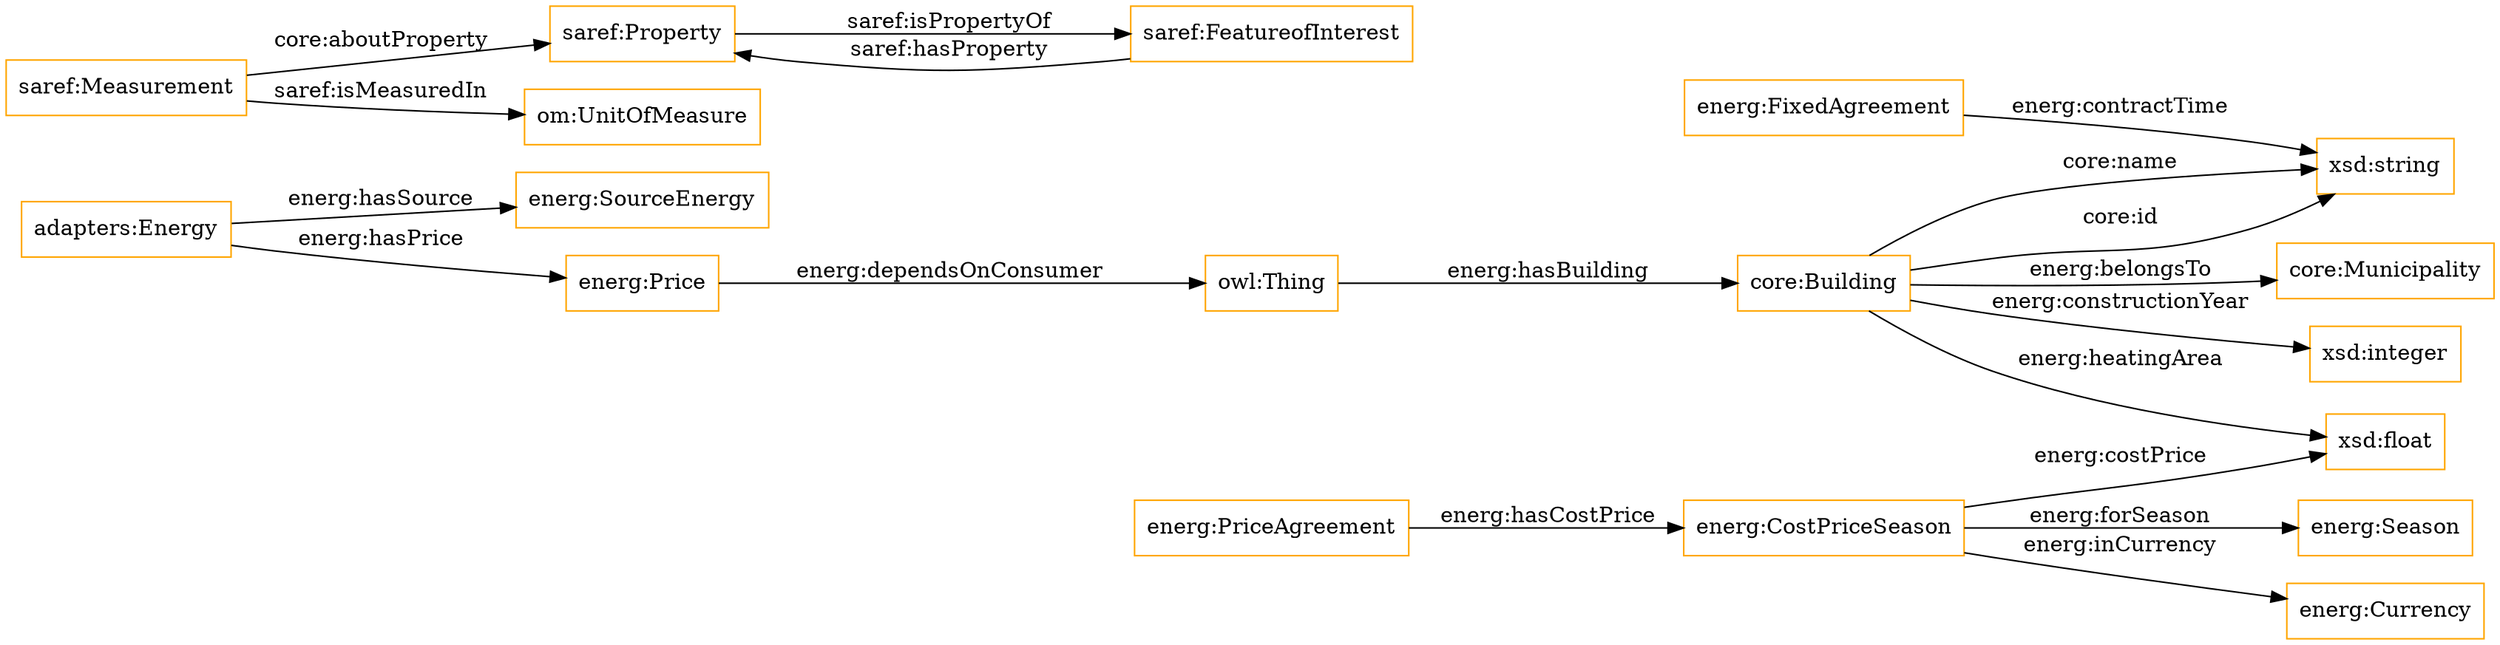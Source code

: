 digraph ar2dtool_diagram { 
rankdir=LR;
size="1501"
node [shape = rectangle, color="orange"]; "energ:CostPriceSeason" "energ:FixedAgreement" "energ:PriceAgreement" "saref:Property" "energ:SourceEnergy" "energ:Price" "core:Building" "core:Municipality" "om:UnitOfMeasure" "energ:Season" "energ:Currency" "saref:FeatureofInterest" "saref:Measurement" "adapters:Energy" ; /*classes style*/
	"energ:FixedAgreement" -> "xsd:string" [ label = "energ:contractTime" ];
	"energ:CostPriceSeason" -> "energ:Season" [ label = "energ:forSeason" ];
	"core:Building" -> "xsd:integer" [ label = "energ:constructionYear" ];
	"core:Building" -> "core:Municipality" [ label = "energ:belongsTo" ];
	"core:Building" -> "xsd:float" [ label = "energ:heatingArea" ];
	"energ:Price" -> "owl:Thing" [ label = "energ:dependsOnConsumer" ];
	"saref:FeatureofInterest" -> "saref:Property" [ label = "saref:hasProperty" ];
	"core:Building" -> "xsd:string" [ label = "core:name" ];
	"adapters:Energy" -> "energ:Price" [ label = "energ:hasPrice" ];
	"saref:Measurement" -> "om:UnitOfMeasure" [ label = "saref:isMeasuredIn" ];
	"saref:Measurement" -> "saref:Property" [ label = "core:aboutProperty" ];
	"energ:CostPriceSeason" -> "energ:Currency" [ label = "energ:inCurrency" ];
	"energ:CostPriceSeason" -> "xsd:float" [ label = "energ:costPrice" ];
	"energ:PriceAgreement" -> "energ:CostPriceSeason" [ label = "energ:hasCostPrice" ];
	"owl:Thing" -> "core:Building" [ label = "energ:hasBuilding" ];
	"adapters:Energy" -> "energ:SourceEnergy" [ label = "energ:hasSource" ];
	"saref:Property" -> "saref:FeatureofInterest" [ label = "saref:isPropertyOf" ];
	"core:Building" -> "xsd:string" [ label = "core:id" ];

}
